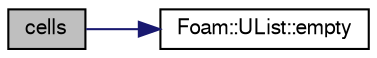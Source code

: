digraph "cells"
{
  bgcolor="transparent";
  edge [fontname="FreeSans",fontsize="10",labelfontname="FreeSans",labelfontsize="10"];
  node [fontname="FreeSans",fontsize="10",shape=record];
  rankdir="LR";
  Node141 [label="cells",height=0.2,width=0.4,color="black", fillcolor="grey75", style="filled", fontcolor="black"];
  Node141 -> Node142 [color="midnightblue",fontsize="10",style="solid",fontname="FreeSans"];
  Node142 [label="Foam::UList::empty",height=0.2,width=0.4,color="black",URL="$a25698.html#a644718bb2fb240de962dc3c9a1fdf0dc",tooltip="Return true if the UList is empty (ie, size() is zero). "];
}
